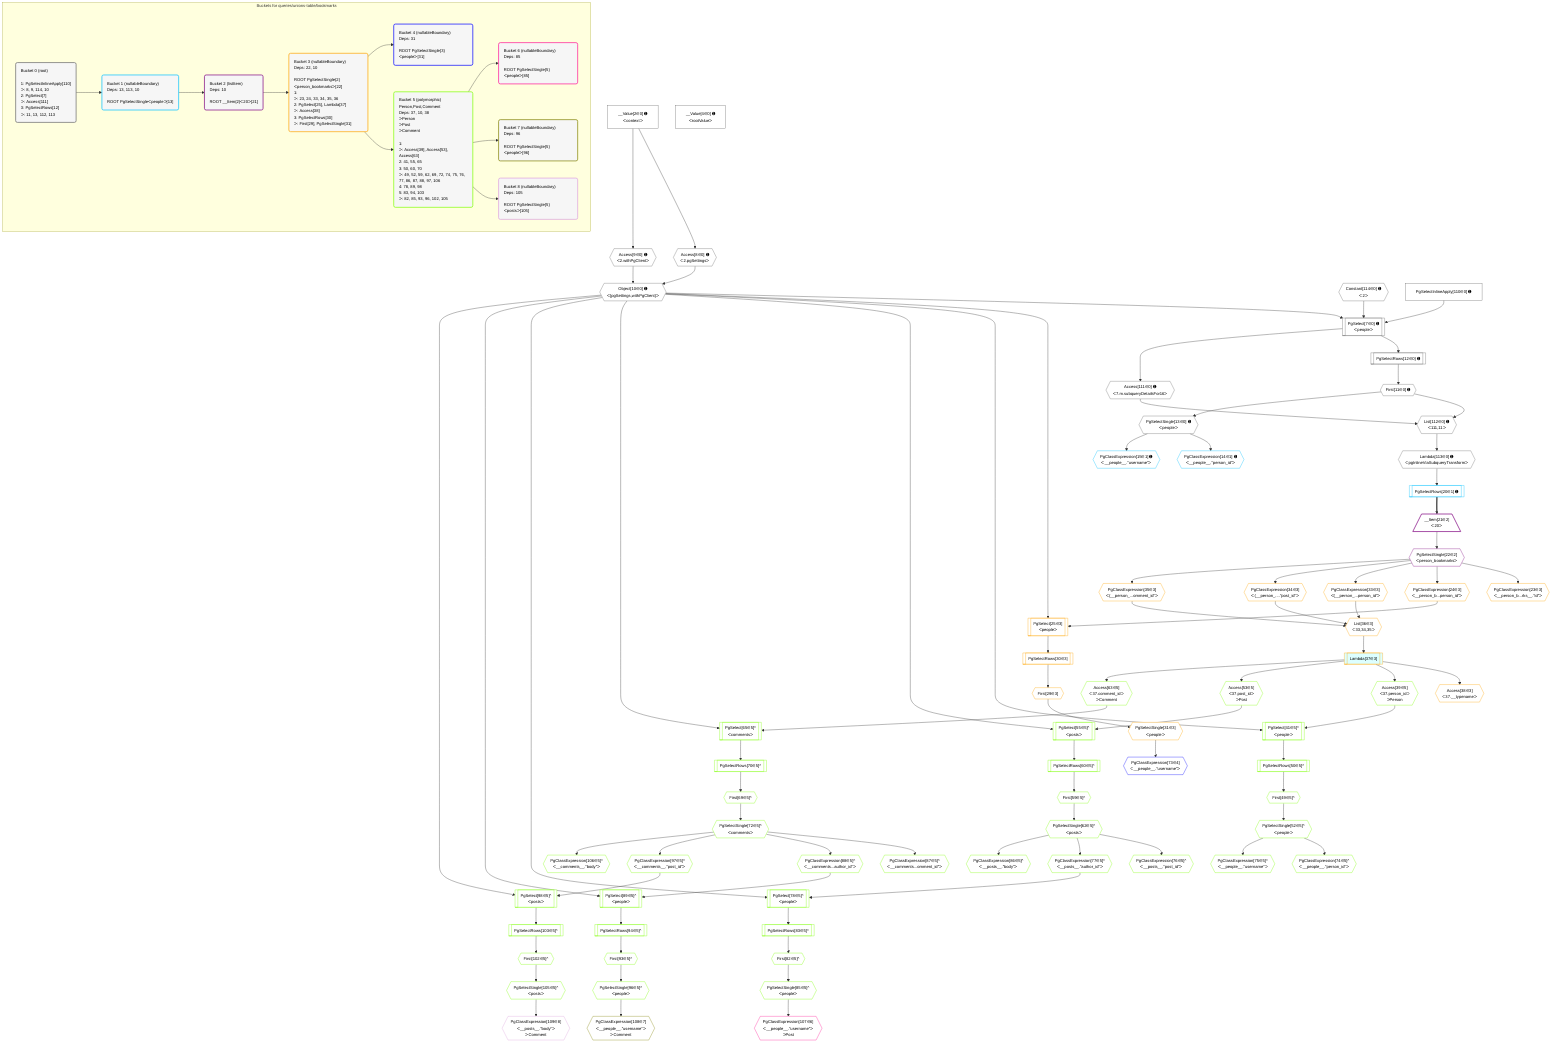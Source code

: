 %%{init: {'themeVariables': { 'fontSize': '12px'}}}%%
graph TD
    classDef path fill:#eee,stroke:#000,color:#000
    classDef plan fill:#fff,stroke-width:1px,color:#000
    classDef itemplan fill:#fff,stroke-width:2px,color:#000
    classDef unbatchedplan fill:#dff,stroke-width:1px,color:#000
    classDef sideeffectplan fill:#fcc,stroke-width:2px,color:#000
    classDef bucket fill:#f6f6f6,color:#000,stroke-width:2px,text-align:left

    subgraph "Buckets for queries/unions-table/bookmarks"
    Bucket0("Bucket 0 (root)<br /><br />1: PgSelectInlineApply[110]<br />ᐳ: 8, 9, 114, 10<br />2: PgSelect[7]<br />ᐳ: Access[111]<br />3: PgSelectRows[12]<br />ᐳ: 11, 13, 112, 113"):::bucket
    Bucket1("Bucket 1 (nullableBoundary)<br />Deps: 13, 113, 10<br /><br />ROOT PgSelectSingleᐸpeopleᐳ[13]"):::bucket
    Bucket2("Bucket 2 (listItem)<br />Deps: 10<br /><br />ROOT __Item{2}ᐸ20ᐳ[21]"):::bucket
    Bucket3("Bucket 3 (nullableBoundary)<br />Deps: 22, 10<br /><br />ROOT PgSelectSingle{2}ᐸperson_bookmarksᐳ[22]<br />1: <br />ᐳ: 23, 24, 33, 34, 35, 36<br />2: PgSelect[25], Lambda[37]<br />ᐳ: Access[38]<br />3: PgSelectRows[30]<br />ᐳ: First[29], PgSelectSingle[31]"):::bucket
    Bucket4("Bucket 4 (nullableBoundary)<br />Deps: 31<br /><br />ROOT PgSelectSingle{3}ᐸpeopleᐳ[31]"):::bucket
    Bucket5("Bucket 5 (polymorphic)<br />Person,Post,Comment<br />Deps: 37, 10, 38<br />ᐳPerson<br />ᐳPost<br />ᐳComment<br /><br />1: <br />ᐳ: Access[39], Access[53], Access[63]<br />2: 41, 55, 65<br />3: 50, 60, 70<br />ᐳ: 49, 52, 59, 62, 69, 72, 74, 75, 76, 77, 86, 87, 88, 97, 106<br />4: 78, 89, 98<br />5: 83, 94, 103<br />ᐳ: 82, 85, 93, 96, 102, 105"):::bucket
    Bucket6("Bucket 6 (nullableBoundary)<br />Deps: 85<br /><br />ROOT PgSelectSingle{5}ᐸpeopleᐳ[85]"):::bucket
    Bucket7("Bucket 7 (nullableBoundary)<br />Deps: 96<br /><br />ROOT PgSelectSingle{5}ᐸpeopleᐳ[96]"):::bucket
    Bucket8("Bucket 8 (nullableBoundary)<br />Deps: 105<br /><br />ROOT PgSelectSingle{5}ᐸpostsᐳ[105]"):::bucket
    end
    Bucket0 --> Bucket1
    Bucket1 --> Bucket2
    Bucket2 --> Bucket3
    Bucket3 --> Bucket4 & Bucket5
    Bucket5 --> Bucket6 & Bucket7 & Bucket8

    %% plan dependencies
    PgSelect7[["PgSelect[7∈0] ➊<br />ᐸpeopleᐳ"]]:::plan
    Object10{{"Object[10∈0] ➊<br />ᐸ{pgSettings,withPgClient}ᐳ"}}:::plan
    Constant114{{"Constant[114∈0] ➊<br />ᐸ2ᐳ"}}:::plan
    PgSelectInlineApply110["PgSelectInlineApply[110∈0] ➊"]:::plan
    Object10 & Constant114 & PgSelectInlineApply110 --> PgSelect7
    Access8{{"Access[8∈0] ➊<br />ᐸ2.pgSettingsᐳ"}}:::plan
    Access9{{"Access[9∈0] ➊<br />ᐸ2.withPgClientᐳ"}}:::plan
    Access8 & Access9 --> Object10
    List112{{"List[112∈0] ➊<br />ᐸ111,11ᐳ"}}:::plan
    Access111{{"Access[111∈0] ➊<br />ᐸ7.m.subqueryDetailsFor16ᐳ"}}:::plan
    First11{{"First[11∈0] ➊"}}:::plan
    Access111 & First11 --> List112
    __Value2["__Value[2∈0] ➊<br />ᐸcontextᐳ"]:::plan
    __Value2 --> Access8
    __Value2 --> Access9
    PgSelectRows12[["PgSelectRows[12∈0] ➊"]]:::plan
    PgSelectRows12 --> First11
    PgSelect7 --> PgSelectRows12
    PgSelectSingle13{{"PgSelectSingle[13∈0] ➊<br />ᐸpeopleᐳ"}}:::plan
    First11 --> PgSelectSingle13
    PgSelect7 --> Access111
    Lambda113{{"Lambda[113∈0] ➊<br />ᐸpgInlineViaSubqueryTransformᐳ"}}:::plan
    List112 --> Lambda113
    __Value4["__Value[4∈0] ➊<br />ᐸrootValueᐳ"]:::plan
    PgClassExpression14{{"PgClassExpression[14∈1] ➊<br />ᐸ__people__.”person_id”ᐳ"}}:::plan
    PgSelectSingle13 --> PgClassExpression14
    PgClassExpression15{{"PgClassExpression[15∈1] ➊<br />ᐸ__people__.”username”ᐳ"}}:::plan
    PgSelectSingle13 --> PgClassExpression15
    PgSelectRows20[["PgSelectRows[20∈1] ➊"]]:::plan
    Lambda113 --> PgSelectRows20
    __Item21[/"__Item[21∈2]<br />ᐸ20ᐳ"\]:::itemplan
    PgSelectRows20 ==> __Item21
    PgSelectSingle22{{"PgSelectSingle[22∈2]<br />ᐸperson_bookmarksᐳ"}}:::plan
    __Item21 --> PgSelectSingle22
    List36{{"List[36∈3]<br />ᐸ33,34,35ᐳ"}}:::plan
    PgClassExpression33{{"PgClassExpression[33∈3]<br />ᐸ(__person_...person_id”ᐳ"}}:::plan
    PgClassExpression34{{"PgClassExpression[34∈3]<br />ᐸ(__person_....”post_id”ᐳ"}}:::plan
    PgClassExpression35{{"PgClassExpression[35∈3]<br />ᐸ(__person_...omment_id”ᐳ"}}:::plan
    PgClassExpression33 & PgClassExpression34 & PgClassExpression35 --> List36
    PgSelect25[["PgSelect[25∈3]<br />ᐸpeopleᐳ"]]:::plan
    PgClassExpression24{{"PgClassExpression[24∈3]<br />ᐸ__person_b...person_id”ᐳ"}}:::plan
    Object10 & PgClassExpression24 --> PgSelect25
    PgClassExpression23{{"PgClassExpression[23∈3]<br />ᐸ__person_b...rks__.”id”ᐳ"}}:::plan
    PgSelectSingle22 --> PgClassExpression23
    PgSelectSingle22 --> PgClassExpression24
    First29{{"First[29∈3]"}}:::plan
    PgSelectRows30[["PgSelectRows[30∈3]"]]:::plan
    PgSelectRows30 --> First29
    PgSelect25 --> PgSelectRows30
    PgSelectSingle31{{"PgSelectSingle[31∈3]<br />ᐸpeopleᐳ"}}:::plan
    First29 --> PgSelectSingle31
    PgSelectSingle22 --> PgClassExpression33
    PgSelectSingle22 --> PgClassExpression34
    PgSelectSingle22 --> PgClassExpression35
    Lambda37[["Lambda[37∈3]"]]:::unbatchedplan
    List36 --> Lambda37
    Access38{{"Access[38∈3]<br />ᐸ37.__typenameᐳ"}}:::plan
    Lambda37 --> Access38
    PgClassExpression73{{"PgClassExpression[73∈4]<br />ᐸ__people__.”username”ᐳ"}}:::plan
    PgSelectSingle31 --> PgClassExpression73
    PgSelect41[["PgSelect[41∈5]^<br />ᐸpeopleᐳ"]]:::plan
    Access39{{"Access[39∈5]<br />ᐸ37.person_idᐳ<br />ᐳPerson"}}:::plan
    Object10 & Access39 --> PgSelect41
    PgSelect55[["PgSelect[55∈5]^<br />ᐸpostsᐳ"]]:::plan
    Access53{{"Access[53∈5]<br />ᐸ37.post_idᐳ<br />ᐳPost"}}:::plan
    Object10 & Access53 --> PgSelect55
    PgSelect65[["PgSelect[65∈5]^<br />ᐸcommentsᐳ"]]:::plan
    Access63{{"Access[63∈5]<br />ᐸ37.comment_idᐳ<br />ᐳComment"}}:::plan
    Object10 & Access63 --> PgSelect65
    PgSelect78[["PgSelect[78∈5]^<br />ᐸpeopleᐳ"]]:::plan
    PgClassExpression77{{"PgClassExpression[77∈5]^<br />ᐸ__posts__.”author_id”ᐳ"}}:::plan
    Object10 & PgClassExpression77 --> PgSelect78
    PgSelect89[["PgSelect[89∈5]^<br />ᐸpeopleᐳ"]]:::plan
    PgClassExpression88{{"PgClassExpression[88∈5]^<br />ᐸ__comments...author_id”ᐳ"}}:::plan
    Object10 & PgClassExpression88 --> PgSelect89
    PgSelect98[["PgSelect[98∈5]^<br />ᐸpostsᐳ"]]:::plan
    PgClassExpression97{{"PgClassExpression[97∈5]^<br />ᐸ__comments__.”post_id”ᐳ"}}:::plan
    Object10 & PgClassExpression97 --> PgSelect98
    Lambda37 --> Access39
    First49{{"First[49∈5]^"}}:::plan
    PgSelectRows50[["PgSelectRows[50∈5]^"]]:::plan
    PgSelectRows50 --> First49
    PgSelect41 --> PgSelectRows50
    PgSelectSingle52{{"PgSelectSingle[52∈5]^<br />ᐸpeopleᐳ"}}:::plan
    First49 --> PgSelectSingle52
    Lambda37 --> Access53
    First59{{"First[59∈5]^"}}:::plan
    PgSelectRows60[["PgSelectRows[60∈5]^"]]:::plan
    PgSelectRows60 --> First59
    PgSelect55 --> PgSelectRows60
    PgSelectSingle62{{"PgSelectSingle[62∈5]^<br />ᐸpostsᐳ"}}:::plan
    First59 --> PgSelectSingle62
    Lambda37 --> Access63
    First69{{"First[69∈5]^"}}:::plan
    PgSelectRows70[["PgSelectRows[70∈5]^"]]:::plan
    PgSelectRows70 --> First69
    PgSelect65 --> PgSelectRows70
    PgSelectSingle72{{"PgSelectSingle[72∈5]^<br />ᐸcommentsᐳ"}}:::plan
    First69 --> PgSelectSingle72
    PgClassExpression74{{"PgClassExpression[74∈5]^<br />ᐸ__people__.”person_id”ᐳ"}}:::plan
    PgSelectSingle52 --> PgClassExpression74
    PgClassExpression75{{"PgClassExpression[75∈5]^<br />ᐸ__people__.”username”ᐳ"}}:::plan
    PgSelectSingle52 --> PgClassExpression75
    PgClassExpression76{{"PgClassExpression[76∈5]^<br />ᐸ__posts__.”post_id”ᐳ"}}:::plan
    PgSelectSingle62 --> PgClassExpression76
    PgSelectSingle62 --> PgClassExpression77
    First82{{"First[82∈5]^"}}:::plan
    PgSelectRows83[["PgSelectRows[83∈5]^"]]:::plan
    PgSelectRows83 --> First82
    PgSelect78 --> PgSelectRows83
    PgSelectSingle85{{"PgSelectSingle[85∈5]^<br />ᐸpeopleᐳ"}}:::plan
    First82 --> PgSelectSingle85
    PgClassExpression86{{"PgClassExpression[86∈5]^<br />ᐸ__posts__.”body”ᐳ"}}:::plan
    PgSelectSingle62 --> PgClassExpression86
    PgClassExpression87{{"PgClassExpression[87∈5]^<br />ᐸ__comments...omment_id”ᐳ"}}:::plan
    PgSelectSingle72 --> PgClassExpression87
    PgSelectSingle72 --> PgClassExpression88
    First93{{"First[93∈5]^"}}:::plan
    PgSelectRows94[["PgSelectRows[94∈5]^"]]:::plan
    PgSelectRows94 --> First93
    PgSelect89 --> PgSelectRows94
    PgSelectSingle96{{"PgSelectSingle[96∈5]^<br />ᐸpeopleᐳ"}}:::plan
    First93 --> PgSelectSingle96
    PgSelectSingle72 --> PgClassExpression97
    First102{{"First[102∈5]^"}}:::plan
    PgSelectRows103[["PgSelectRows[103∈5]^"]]:::plan
    PgSelectRows103 --> First102
    PgSelect98 --> PgSelectRows103
    PgSelectSingle105{{"PgSelectSingle[105∈5]^<br />ᐸpostsᐳ"}}:::plan
    First102 --> PgSelectSingle105
    PgClassExpression106{{"PgClassExpression[106∈5]^<br />ᐸ__comments__.”body”ᐳ"}}:::plan
    PgSelectSingle72 --> PgClassExpression106
    PgClassExpression107{{"PgClassExpression[107∈6]<br />ᐸ__people__.”username”ᐳ<br />ᐳPost"}}:::plan
    PgSelectSingle85 --> PgClassExpression107
    PgClassExpression108{{"PgClassExpression[108∈7]<br />ᐸ__people__.”username”ᐳ<br />ᐳComment"}}:::plan
    PgSelectSingle96 --> PgClassExpression108
    PgClassExpression109{{"PgClassExpression[109∈8]<br />ᐸ__posts__.”body”ᐳ<br />ᐳComment"}}:::plan
    PgSelectSingle105 --> PgClassExpression109

    %% define steps
    classDef bucket0 stroke:#696969
    class Bucket0,__Value2,__Value4,PgSelect7,Access8,Access9,Object10,First11,PgSelectRows12,PgSelectSingle13,PgSelectInlineApply110,Access111,List112,Lambda113,Constant114 bucket0
    classDef bucket1 stroke:#00bfff
    class Bucket1,PgClassExpression14,PgClassExpression15,PgSelectRows20 bucket1
    classDef bucket2 stroke:#7f007f
    class Bucket2,__Item21,PgSelectSingle22 bucket2
    classDef bucket3 stroke:#ffa500
    class Bucket3,PgClassExpression23,PgClassExpression24,PgSelect25,First29,PgSelectRows30,PgSelectSingle31,PgClassExpression33,PgClassExpression34,PgClassExpression35,List36,Lambda37,Access38 bucket3
    classDef bucket4 stroke:#0000ff
    class Bucket4,PgClassExpression73 bucket4
    classDef bucket5 stroke:#7fff00
    class Bucket5,Access39,PgSelect41,First49,PgSelectRows50,PgSelectSingle52,Access53,PgSelect55,First59,PgSelectRows60,PgSelectSingle62,Access63,PgSelect65,First69,PgSelectRows70,PgSelectSingle72,PgClassExpression74,PgClassExpression75,PgClassExpression76,PgClassExpression77,PgSelect78,First82,PgSelectRows83,PgSelectSingle85,PgClassExpression86,PgClassExpression87,PgClassExpression88,PgSelect89,First93,PgSelectRows94,PgSelectSingle96,PgClassExpression97,PgSelect98,First102,PgSelectRows103,PgSelectSingle105,PgClassExpression106 bucket5
    classDef bucket6 stroke:#ff1493
    class Bucket6,PgClassExpression107 bucket6
    classDef bucket7 stroke:#808000
    class Bucket7,PgClassExpression108 bucket7
    classDef bucket8 stroke:#dda0dd
    class Bucket8,PgClassExpression109 bucket8